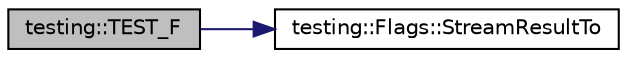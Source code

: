 digraph "testing::TEST_F"
{
  edge [fontname="Helvetica",fontsize="10",labelfontname="Helvetica",labelfontsize="10"];
  node [fontname="Helvetica",fontsize="10",shape=record];
  rankdir="LR";
  Node1718 [label="testing::TEST_F",height=0.2,width=0.4,color="black", fillcolor="grey75", style="filled", fontcolor="black"];
  Node1718 -> Node1719 [color="midnightblue",fontsize="10",style="solid",fontname="Helvetica"];
  Node1719 [label="testing::Flags::StreamResultTo",height=0.2,width=0.4,color="black", fillcolor="white", style="filled",URL="$da/d96/structtesting_1_1_flags.html#a9cf0f64310b28eadbbfbb35584ebfc71"];
}
